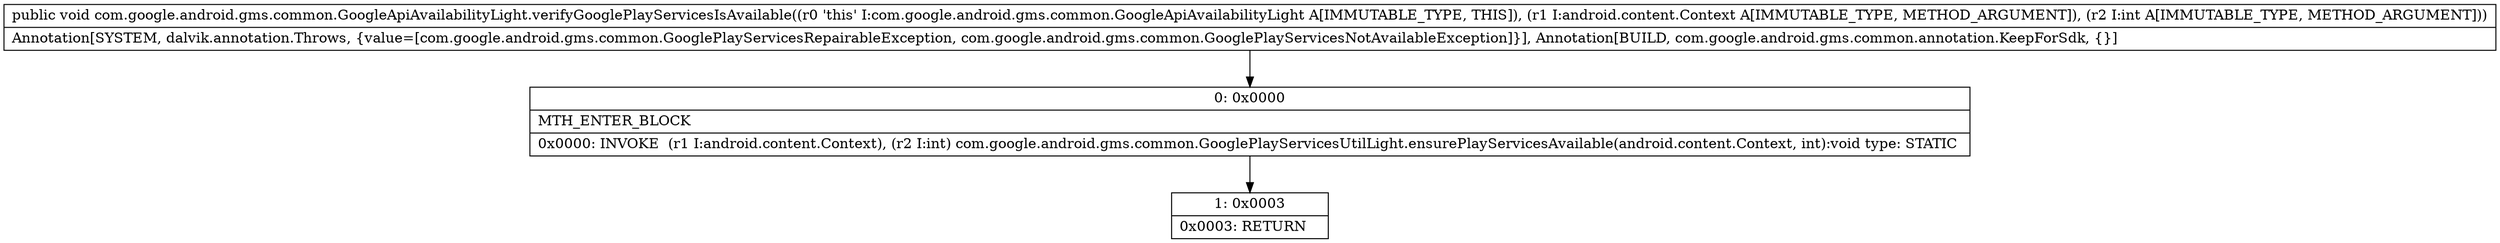digraph "CFG forcom.google.android.gms.common.GoogleApiAvailabilityLight.verifyGooglePlayServicesIsAvailable(Landroid\/content\/Context;I)V" {
Node_0 [shape=record,label="{0\:\ 0x0000|MTH_ENTER_BLOCK\l|0x0000: INVOKE  (r1 I:android.content.Context), (r2 I:int) com.google.android.gms.common.GooglePlayServicesUtilLight.ensurePlayServicesAvailable(android.content.Context, int):void type: STATIC \l}"];
Node_1 [shape=record,label="{1\:\ 0x0003|0x0003: RETURN   \l}"];
MethodNode[shape=record,label="{public void com.google.android.gms.common.GoogleApiAvailabilityLight.verifyGooglePlayServicesIsAvailable((r0 'this' I:com.google.android.gms.common.GoogleApiAvailabilityLight A[IMMUTABLE_TYPE, THIS]), (r1 I:android.content.Context A[IMMUTABLE_TYPE, METHOD_ARGUMENT]), (r2 I:int A[IMMUTABLE_TYPE, METHOD_ARGUMENT]))  | Annotation[SYSTEM, dalvik.annotation.Throws, \{value=[com.google.android.gms.common.GooglePlayServicesRepairableException, com.google.android.gms.common.GooglePlayServicesNotAvailableException]\}], Annotation[BUILD, com.google.android.gms.common.annotation.KeepForSdk, \{\}]\l}"];
MethodNode -> Node_0;
Node_0 -> Node_1;
}

